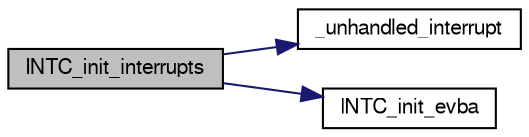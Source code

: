 digraph G
{
  edge [fontname="FreeSans",fontsize="10",labelfontname="FreeSans",labelfontsize="10"];
  node [fontname="FreeSans",fontsize="10",shape=record];
  rankdir=LR;
  Node1 [label="INTC_init_interrupts",height=0.2,width=0.4,color="black", fillcolor="grey75", style="filled" fontcolor="black"];
  Node1 -> Node2 [color="midnightblue",fontsize="10",style="solid",fontname="FreeSans"];
  Node2 [label="_unhandled_interrupt",height=0.2,width=0.4,color="black", fillcolor="white", style="filled",URL="$a00026.html#a28ab192abcbadb2494292dc1c4ff0a93",tooltip="Default interrupt handler."];
  Node1 -> Node3 [color="midnightblue",fontsize="10",style="solid",fontname="FreeSans"];
  Node3 [label="INTC_init_evba",height=0.2,width=0.4,color="black", fillcolor="white", style="filled",URL="$a00026.html#a5f406cf0da7ae289a937a286ed7a751f",tooltip="Init EVBA address. This sequence might also be done in the utils/startup/startup_uc3..."];
}
